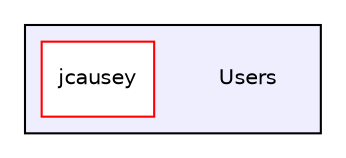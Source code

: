 digraph "Users" {
  compound=true
  node [ fontsize="10", fontname="Helvetica"];
  edge [ labelfontsize="10", labelfontname="Helvetica"];
  subgraph clusterdir_d522931ffa1371640980b621734a4381 {
    graph [ bgcolor="#eeeeff", pencolor="black", label="" URL="dir_d522931ffa1371640980b621734a4381.html"];
    dir_d522931ffa1371640980b621734a4381 [shape=plaintext label="Users"];
    dir_8fcfcf881790656e35ad5912426346ba [shape=box label="jcausey" color="red" fillcolor="white" style="filled" URL="dir_8fcfcf881790656e35ad5912426346ba.html"];
  }
}

